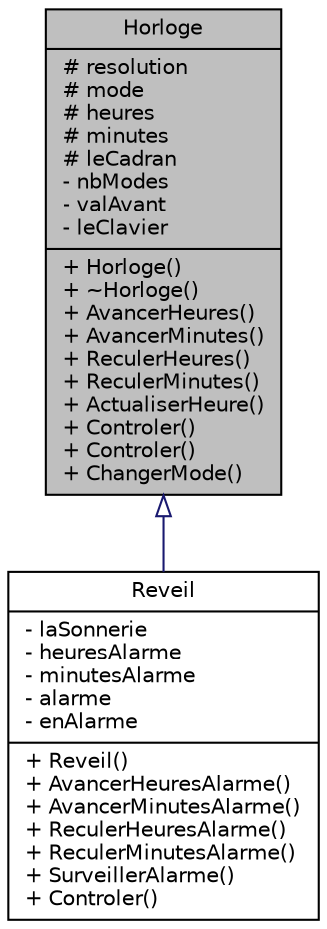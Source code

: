 digraph "Horloge"
{
  edge [fontname="Helvetica",fontsize="10",labelfontname="Helvetica",labelfontsize="10"];
  node [fontname="Helvetica",fontsize="10",shape=record];
  Node0 [label="{Horloge\n|# resolution\l# mode\l# heures\l# minutes\l# leCadran\l- nbModes\l- valAvant\l- leClavier\l|+ Horloge()\l+ ~Horloge()\l+ AvancerHeures()\l+ AvancerMinutes()\l+ ReculerHeures()\l+ ReculerMinutes()\l+ ActualiserHeure()\l+ Controler()\l+ Controler()\l+ ChangerMode()\l}",height=0.2,width=0.4,color="black", fillcolor="grey75", style="filled", fontcolor="black"];
  Node0 -> Node1 [dir="back",color="midnightblue",fontsize="10",style="solid",arrowtail="onormal",fontname="Helvetica"];
  Node1 [label="{Reveil\n|- laSonnerie\l- heuresAlarme\l- minutesAlarme\l- alarme\l- enAlarme\l|+ Reveil()\l+ AvancerHeuresAlarme()\l+ AvancerMinutesAlarme()\l+ ReculerHeuresAlarme()\l+ ReculerMinutesAlarme()\l+ SurveillerAlarme()\l+ Controler()\l}",height=0.2,width=0.4,color="black", fillcolor="white", style="filled",URL="$class_reveil.html"];
}
